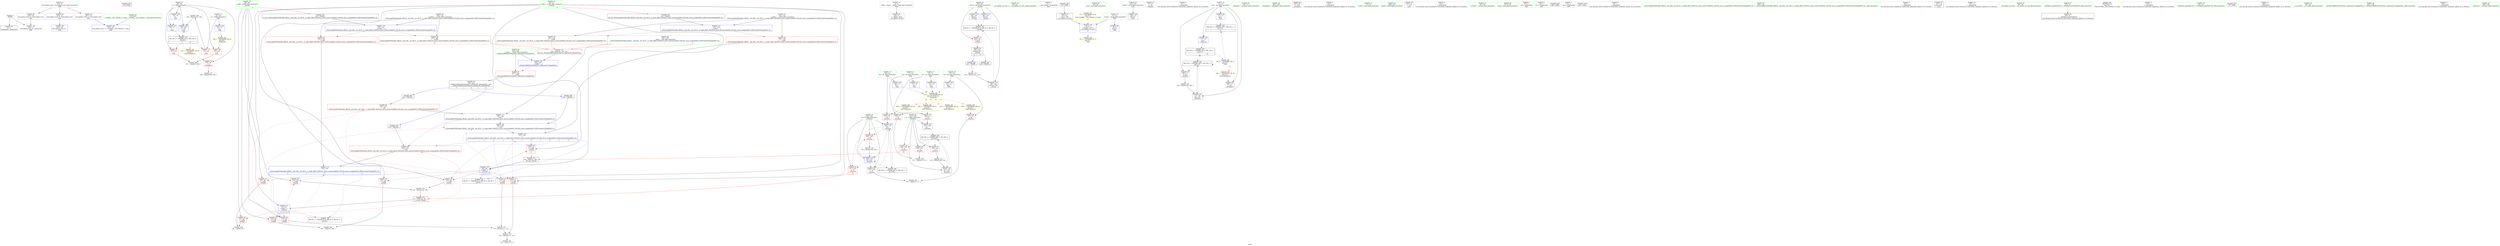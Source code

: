 digraph "SVFG" {
	label="SVFG";

	Node0x56531c5137f0 [shape=record,color=grey,label="{NodeID: 0\nNullPtr}"];
	Node0x56531c5137f0 -> Node0x56531c520cd0[style=solid];
	Node0x56531c5137f0 -> Node0x56531c520680[style=solid];
	Node0x56531c5447a0 [shape=record,color=black,label="{NodeID: 263\n45 = PHI()\n}"];
	Node0x56531c529300 [shape=record,color=grey,label="{NodeID: 180\n234 = Binary(233, 192, )\n}"];
	Node0x56531c529300 -> Node0x56531c525f30[style=solid];
	Node0x56531c51fbb0 [shape=record,color=red,label="{NodeID: 97\n243\<--240\n\<--__t.addr\n_ZSt4moveIRiEONSt16remove_referenceIT_E4typeEOS2_\n}"];
	Node0x56531c51fbb0 -> Node0x56531c521140[style=solid];
	Node0x56531c51da90 [shape=record,color=green,label="{NodeID: 14\n4\<--6\n_ZStL8__ioinit\<--_ZStL8__ioinit_field_insensitive\nGlob }"];
	Node0x56531c51da90 -> Node0x56531c521210[style=solid];
	Node0x56531c524130 [shape=record,color=black,label="{NodeID: 194\nMR_4V_3 = PHI(MR_4V_5, MR_4V_2, MR_4V_4, )\npts\{89 \}\n}"];
	Node0x56531c524130 -> Node0x56531c522070[style=dashed];
	Node0x56531c520920 [shape=record,color=blue,label="{NodeID: 111\n92\<--87\ny.addr\<--y\n_Z3winii\n|{|<s5>5|<s6>5|<s7>5|<s8>5}}"];
	Node0x56531c520920 -> Node0x56531c522620[style=dashed];
	Node0x56531c520920 -> Node0x56531c5226f0[style=dashed];
	Node0x56531c520920 -> Node0x56531c5227c0[style=dashed];
	Node0x56531c520920 -> Node0x56531c522890[style=dashed];
	Node0x56531c520920 -> Node0x56531c533900[style=dashed];
	Node0x56531c520920:s5 -> Node0x56531c522ca0[style=dashed,color=red];
	Node0x56531c520920:s6 -> Node0x56531c522d70[style=dashed,color=red];
	Node0x56531c520920:s7 -> Node0x56531c522e40[style=dashed,color=red];
	Node0x56531c520920:s8 -> Node0x56531c5257e0[style=dashed,color=red];
	Node0x56531c51e890 [shape=record,color=green,label="{NodeID: 28\n60\<--61\n__cxx_global_var_init.1\<--__cxx_global_var_init.1_field_insensitive\n}"];
	Node0x56531c535d10 [shape=record,color=yellow,style=double,label="{NodeID: 208\n24V_1 = ENCHI(MR_24V_0)\npts\{20 \}\nFun[_Z5solvev]}"];
	Node0x56531c535d10 -> Node0x56531c521b90[style=dashed];
	Node0x56531c525cc0 [shape=record,color=blue,label="{NodeID: 125\n161\<--197\nA\<--inc6\n_Z5solvev\n}"];
	Node0x56531c525cc0 -> Node0x56531c534300[style=dashed];
	Node0x56531c51f570 [shape=record,color=green,label="{NodeID: 42\n161\<--162\nA\<--A_field_insensitive\n_Z5solvev\n}"];
	Node0x56531c51f570 -> Node0x56531c522f10[style=solid];
	Node0x56531c51f570 -> Node0x56531c522fe0[style=solid];
	Node0x56531c51f570 -> Node0x56531c5230b0[style=solid];
	Node0x56531c51f570 -> Node0x56531c525980[style=solid];
	Node0x56531c51f570 -> Node0x56531c525cc0[style=solid];
	Node0x56531c521210 [shape=record,color=purple,label="{NodeID: 56\n44\<--4\n\<--_ZStL8__ioinit\n__cxx_global_var_init\n}"];
	Node0x56531c521e00 [shape=record,color=red,label="{NodeID: 70\n204\<--25\n\<--I\n_Z6outputv\n}"];
	Node0x56531c521e00 -> Node0x56531c528e80[style=solid];
	Node0x56531c522960 [shape=record,color=red,label="{NodeID: 84\n142\<--134\n\<--__a.addr\n_ZSt4swapIiENSt9enable_ifIXsr6__and_ISt6__not_ISt15__is_tuple_likeIT_EESt21is_move_constructibleIS3_ESt18is_move_assignableIS3_EEE5valueEvE4typeERS3_SC_\n|{<s0>7}}"];
	Node0x56531c522960:s0 -> Node0x56531c547010[style=solid,color=red];
	Node0x56531c51c530 [shape=record,color=green,label="{NodeID: 1\n7\<--1\n__dso_handle\<--dummyObj\nGlob }"];
	Node0x56531c544870 [shape=record,color=black,label="{NodeID: 264\n63 = PHI()\n}"];
	Node0x56531c544870 -> Node0x56531c520fa0[style=solid];
	Node0x56531c529480 [shape=record,color=grey,label="{NodeID: 181\n178 = cmp(176, 177, )\n}"];
	Node0x56531c51fc80 [shape=record,color=blue,label="{NodeID: 98\n8\<--9\n_ZL2pi\<--\nGlob }"];
	Node0x56531c51db90 [shape=record,color=green,label="{NodeID: 15\n8\<--10\n_ZL2pi\<--_ZL2pi_field_insensitive\nGlob }"];
	Node0x56531c51db90 -> Node0x56531c51fc80[style=solid];
	Node0x56531c51db90 -> Node0x56531c520780[style=solid];
	Node0x56531c524220 [shape=record,color=black,label="{NodeID: 195\nMR_6V_3 = PHI(MR_6V_5, MR_6V_2, MR_6V_5, )\npts\{91 \}\n}"];
	Node0x56531c5209f0 [shape=record,color=blue,label="{NodeID: 112\n88\<--101\nretval\<--\n_Z3winii\n}"];
	Node0x56531c5209f0 -> Node0x56531c524130[style=dashed];
	Node0x56531c51e990 [shape=record,color=green,label="{NodeID: 29\n65\<--66\nacos\<--acos_field_insensitive\n}"];
	Node0x56531c535df0 [shape=record,color=yellow,style=double,label="{NodeID: 209\n26V_1 = ENCHI(MR_26V_0)\npts\{22 \}\nFun[_Z5solvev]}"];
	Node0x56531c535df0 -> Node0x56531c521c60[style=dashed];
	Node0x56531c525d90 [shape=record,color=blue,label="{NodeID: 126\n218\<--15\nretval\<--\nmain\n}"];
	Node0x56531c51f640 [shape=record,color=green,label="{NodeID: 43\n163\<--164\nB\<--B_field_insensitive\n_Z5solvev\n}"];
	Node0x56531c51f640 -> Node0x56531c523180[style=solid];
	Node0x56531c51f640 -> Node0x56531c523250[style=solid];
	Node0x56531c51f640 -> Node0x56531c51fae0[style=solid];
	Node0x56531c51f640 -> Node0x56531c525a50[style=solid];
	Node0x56531c51f640 -> Node0x56531c525bf0[style=solid];
	Node0x56531c5212e0 [shape=record,color=purple,label="{NodeID: 57\n75\<--27\n\<--.str\n_Z5inputv\n}"];
	Node0x56531c521ed0 [shape=record,color=red,label="{NodeID: 71\n225\<--25\n\<--I\nmain\n}"];
	Node0x56531c521ed0 -> Node0x56531c529c00[style=solid];
	Node0x56531c522a30 [shape=record,color=red,label="{NodeID: 85\n151\<--134\n\<--__a.addr\n_ZSt4swapIiENSt9enable_ifIXsr6__and_ISt6__not_ISt15__is_tuple_likeIT_EESt21is_move_constructibleIS3_ESt18is_move_assignableIS3_EEE5valueEvE4typeERS3_SC_\n}"];
	Node0x56531c522a30 -> Node0x56531c525710[style=solid];
	Node0x56531c51c980 [shape=record,color=green,label="{NodeID: 2\n9\<--1\n\<--dummyObj\nCan only get source location for instruction, argument, global var or function.}"];
	Node0x56531c544940 [shape=record,color=black,label="{NodeID: 265\n143 = PHI(238, )\n}"];
	Node0x56531c544940 -> Node0x56531c522ca0[style=solid];
	Node0x56531c529600 [shape=record,color=grey,label="{NodeID: 182\n116 = cmp(115, 15, )\n}"];
	Node0x56531c51fd80 [shape=record,color=blue,label="{NodeID: 99\n11\<--12\nans\<--\nGlob }"];
	Node0x56531c51fd80 -> Node0x56531c523730[style=dashed];
	Node0x56531c51dc90 [shape=record,color=green,label="{NodeID: 16\n11\<--13\nans\<--ans_field_insensitive\nGlob }"];
	Node0x56531c51dc90 -> Node0x56531c521850[style=solid];
	Node0x56531c51dc90 -> Node0x56531c521920[style=solid];
	Node0x56531c51dc90 -> Node0x56531c51fd80[style=solid];
	Node0x56531c51dc90 -> Node0x56531c5258b0[style=solid];
	Node0x56531c51dc90 -> Node0x56531c525b20[style=solid];
	Node0x56531c533900 [shape=record,color=black,label="{NodeID: 196\nMR_8V_3 = PHI(MR_8V_5, MR_8V_2, MR_8V_5, )\npts\{93 \}\n}"];
	Node0x56531c525340 [shape=record,color=blue,label="{NodeID: 113\n88\<--119\nretval\<--\n_Z3winii\n}"];
	Node0x56531c525340 -> Node0x56531c524130[style=dashed];
	Node0x56531c51ea90 [shape=record,color=green,label="{NodeID: 30\n72\<--73\n_Z5inputv\<--_Z5inputv_field_insensitive\n}"];
	Node0x56531c525e60 [shape=record,color=blue,label="{NodeID: 127\n25\<--15\nI\<--\nmain\n}"];
	Node0x56531c525e60 -> Node0x56531c523c30[style=dashed];
	Node0x56531c51f710 [shape=record,color=green,label="{NodeID: 44\n201\<--202\n_Z6outputv\<--_Z6outputv_field_insensitive\n}"];
	Node0x56531c5213b0 [shape=record,color=purple,label="{NodeID: 58\n207\<--29\n\<--.str.2\n_Z6outputv\n}"];
	Node0x56531c521fa0 [shape=record,color=red,label="{NodeID: 72\n233\<--25\n\<--I\nmain\n}"];
	Node0x56531c521fa0 -> Node0x56531c529300[style=solid];
	Node0x56531c522b00 [shape=record,color=red,label="{NodeID: 86\n148\<--136\n\<--__b.addr\n_ZSt4swapIiENSt9enable_ifIXsr6__and_ISt6__not_ISt15__is_tuple_likeIT_EESt21is_move_constructibleIS3_ESt18is_move_assignableIS3_EEE5valueEvE4typeERS3_SC_\n|{<s0>8}}"];
	Node0x56531c522b00:s0 -> Node0x56531c547010[style=solid,color=red];
	Node0x56531c51ca40 [shape=record,color=green,label="{NodeID: 3\n12\<--1\n\<--dummyObj\nCan only get source location for instruction, argument, global var or function.}"];
	Node0x56531c544aa0 [shape=record,color=black,label="{NodeID: 266\n149 = PHI(238, )\n}"];
	Node0x56531c544aa0 -> Node0x56531c522d70[style=solid];
	Node0x56531c529780 [shape=record,color=grey,label="{NodeID: 183\n98 = cmp(96, 97, )\n}"];
	Node0x56531c51fe80 [shape=record,color=blue,label="{NodeID: 100\n14\<--15\nA1\<--\nGlob }"];
	Node0x56531c51fe80 -> Node0x56531c535960[style=dashed];
	Node0x56531c51dd90 [shape=record,color=green,label="{NodeID: 17\n14\<--16\nA1\<--A1_field_insensitive\nGlob }"];
	Node0x56531c51dd90 -> Node0x56531c5219f0[style=solid];
	Node0x56531c51dd90 -> Node0x56531c51fe80[style=solid];
	Node0x56531c533e00 [shape=record,color=black,label="{NodeID: 197\nMR_18V_3 = PHI(MR_18V_4, MR_18V_2, )\npts\{13 \}\n|{|<s1>14}}"];
	Node0x56531c533e00 -> Node0x56531c5300e0[style=dashed];
	Node0x56531c533e00:s1 -> Node0x56531c53a280[style=dashed,color=blue];
	Node0x56531c5253d0 [shape=record,color=blue,label="{NodeID: 114\n88\<--126\nretval\<--lnot\n_Z3winii\n}"];
	Node0x56531c5253d0 -> Node0x56531c524130[style=dashed];
	Node0x56531c51eb90 [shape=record,color=green,label="{NodeID: 31\n77\<--78\nscanf\<--scanf_field_insensitive\n}"];
	Node0x56531c525f30 [shape=record,color=blue,label="{NodeID: 128\n25\<--234\nI\<--inc\nmain\n}"];
	Node0x56531c525f30 -> Node0x56531c523c30[style=dashed];
	Node0x56531c51f810 [shape=record,color=green,label="{NodeID: 45\n209\<--210\nprintf\<--printf_field_insensitive\n}"];
	Node0x56531c521480 [shape=record,color=purple,label="{NodeID: 59\n221\<--31\n\<--.str.3\nmain\n}"];
	Node0x56531c522070 [shape=record,color=red,label="{NodeID: 73\n129\<--88\n\<--retval\n_Z3winii\n}"];
	Node0x56531c522070 -> Node0x56531c521070[style=solid];
	Node0x56531c522bd0 [shape=record,color=red,label="{NodeID: 87\n155\<--136\n\<--__b.addr\n_ZSt4swapIiENSt9enable_ifIXsr6__and_ISt6__not_ISt15__is_tuple_likeIT_EESt21is_move_constructibleIS3_ESt18is_move_assignableIS3_EEE5valueEvE4typeERS3_SC_\n}"];
	Node0x56531c522bd0 -> Node0x56531c5257e0[style=solid];
	Node0x56531c51d330 [shape=record,color=green,label="{NodeID: 4\n15\<--1\n\<--dummyObj\nCan only get source location for instruction, argument, global var or function.}"];
	Node0x56531c546c20 [shape=record,color=black,label="{NodeID: 267\n153 = PHI(238, )\n}"];
	Node0x56531c546c20 -> Node0x56531c522e40[style=solid];
	Node0x56531c529900 [shape=record,color=grey,label="{NodeID: 184\n105 = cmp(103, 104, )\n}"];
	Node0x56531c51ff80 [shape=record,color=blue,label="{NodeID: 101\n17\<--15\nA2\<--\nGlob }"];
	Node0x56531c51ff80 -> Node0x56531c535960[style=dashed];
	Node0x56531c51de90 [shape=record,color=green,label="{NodeID: 18\n17\<--18\nA2\<--A2_field_insensitive\nGlob }"];
	Node0x56531c51de90 -> Node0x56531c521ac0[style=solid];
	Node0x56531c51de90 -> Node0x56531c51ff80[style=solid];
	Node0x56531c534300 [shape=record,color=black,label="{NodeID: 198\nMR_28V_3 = PHI(MR_28V_4, MR_28V_2, )\npts\{162 \}\n}"];
	Node0x56531c534300 -> Node0x56531c522f10[style=dashed];
	Node0x56531c534300 -> Node0x56531c522fe0[style=dashed];
	Node0x56531c534300 -> Node0x56531c5230b0[style=dashed];
	Node0x56531c534300 -> Node0x56531c525cc0[style=dashed];
	Node0x56531c5254a0 [shape=record,color=blue,label="{NodeID: 115\n134\<--132\n__a.addr\<--__a\n_ZSt4swapIiENSt9enable_ifIXsr6__and_ISt6__not_ISt15__is_tuple_likeIT_EESt21is_move_constructibleIS3_ESt18is_move_assignableIS3_EEE5valueEvE4typeERS3_SC_\n}"];
	Node0x56531c5254a0 -> Node0x56531c522960[style=dashed];
	Node0x56531c5254a0 -> Node0x56531c522a30[style=dashed];
	Node0x56531c51ec90 [shape=record,color=green,label="{NodeID: 32\n83\<--84\n_Z3winii\<--_Z3winii_field_insensitive\n}"];
	Node0x56531c526000 [shape=record,color=blue,label="{NodeID: 129\n240\<--239\n__t.addr\<--__t\n_ZSt4moveIRiEONSt16remove_referenceIT_E4typeEOS2_\n}"];
	Node0x56531c526000 -> Node0x56531c51fbb0[style=dashed];
	Node0x56531c51f910 [shape=record,color=green,label="{NodeID: 46\n215\<--216\nmain\<--main_field_insensitive\n}"];
	Node0x56531c521550 [shape=record,color=purple,label="{NodeID: 60\n250\<--33\nllvm.global_ctors_0\<--llvm.global_ctors\nGlob }"];
	Node0x56531c521550 -> Node0x56531c520480[style=solid];
	Node0x56531c522140 [shape=record,color=red,label="{NodeID: 74\n96\<--90\n\<--x.addr\n_Z3winii\n}"];
	Node0x56531c522140 -> Node0x56531c529780[style=solid];
	Node0x56531c522ca0 [shape=record,color=red,label="{NodeID: 88\n146\<--143\n\<--call\n_ZSt4swapIiENSt9enable_ifIXsr6__and_ISt6__not_ISt15__is_tuple_likeIT_EESt21is_move_constructibleIS3_ESt18is_move_assignableIS3_EEE5valueEvE4typeERS3_SC_\n}"];
	Node0x56531c522ca0 -> Node0x56531c525640[style=solid];
	Node0x56531c51d3c0 [shape=record,color=green,label="{NodeID: 5\n27\<--1\n.str\<--dummyObj\nGlob }"];
	Node0x56531c546d60 [shape=record,color=black,label="{NodeID: 268\n182 = PHI(85, )\n}"];
	Node0x56531c529a80 [shape=record,color=grey,label="{NodeID: 185\n171 = cmp(169, 170, )\n}"];
	Node0x56531c520080 [shape=record,color=blue,label="{NodeID: 102\n19\<--15\nB1\<--\nGlob }"];
	Node0x56531c520080 -> Node0x56531c535960[style=dashed];
	Node0x56531c51df90 [shape=record,color=green,label="{NodeID: 19\n19\<--20\nB1\<--B1_field_insensitive\nGlob }"];
	Node0x56531c51df90 -> Node0x56531c521b90[style=solid];
	Node0x56531c51df90 -> Node0x56531c520080[style=solid];
	Node0x56531c534800 [shape=record,color=black,label="{NodeID: 199\nMR_30V_2 = PHI(MR_30V_4, MR_30V_1, )\npts\{164 \}\n}"];
	Node0x56531c534800 -> Node0x56531c525a50[style=dashed];
	Node0x56531c525570 [shape=record,color=blue,label="{NodeID: 116\n136\<--133\n__b.addr\<--__b\n_ZSt4swapIiENSt9enable_ifIXsr6__and_ISt6__not_ISt15__is_tuple_likeIT_EESt21is_move_constructibleIS3_ESt18is_move_assignableIS3_EEE5valueEvE4typeERS3_SC_\n}"];
	Node0x56531c525570 -> Node0x56531c522b00[style=dashed];
	Node0x56531c525570 -> Node0x56531c522bd0[style=dashed];
	Node0x56531c51ed90 [shape=record,color=green,label="{NodeID: 33\n88\<--89\nretval\<--retval_field_insensitive\n_Z3winii\n}"];
	Node0x56531c51ed90 -> Node0x56531c522070[style=solid];
	Node0x56531c51ed90 -> Node0x56531c5209f0[style=solid];
	Node0x56531c51ed90 -> Node0x56531c525340[style=solid];
	Node0x56531c51ed90 -> Node0x56531c5253d0[style=solid];
	Node0x56531c51fa10 [shape=record,color=green,label="{NodeID: 47\n218\<--219\nretval\<--retval_field_insensitive\nmain\n}"];
	Node0x56531c51fa10 -> Node0x56531c525d90[style=solid];
	Node0x56531c521650 [shape=record,color=purple,label="{NodeID: 61\n251\<--33\nllvm.global_ctors_1\<--llvm.global_ctors\nGlob }"];
	Node0x56531c521650 -> Node0x56531c520580[style=solid];
	Node0x56531c522210 [shape=record,color=red,label="{NodeID: 75\n103\<--90\n\<--x.addr\n_Z3winii\n}"];
	Node0x56531c522210 -> Node0x56531c529900[style=solid];
	Node0x56531c528700 [shape=record,color=grey,label="{NodeID: 172\n185 = Binary(184, 186, )\n}"];
	Node0x56531c528700 -> Node0x56531c525b20[style=solid];
	Node0x56531c522d70 [shape=record,color=red,label="{NodeID: 89\n150\<--149\n\<--call1\n_ZSt4swapIiENSt9enable_ifIXsr6__and_ISt6__not_ISt15__is_tuple_likeIT_EESt21is_move_constructibleIS3_ESt18is_move_assignableIS3_EEE5valueEvE4typeERS3_SC_\n}"];
	Node0x56531c522d70 -> Node0x56531c525710[style=solid];
	Node0x56531c51d450 [shape=record,color=green,label="{NodeID: 6\n29\<--1\n.str.2\<--dummyObj\nGlob }"];
	Node0x56531c546e70 [shape=record,color=black,label="{NodeID: 269\n208 = PHI()\n}"];
	Node0x56531c529c00 [shape=record,color=grey,label="{NodeID: 186\n227 = cmp(225, 226, )\n}"];
	Node0x56531c520180 [shape=record,color=blue,label="{NodeID: 103\n21\<--15\nB2\<--\nGlob }"];
	Node0x56531c520180 -> Node0x56531c535960[style=dashed];
	Node0x56531c51e090 [shape=record,color=green,label="{NodeID: 20\n21\<--22\nB2\<--B2_field_insensitive\nGlob }"];
	Node0x56531c51e090 -> Node0x56531c521c60[style=solid];
	Node0x56531c51e090 -> Node0x56531c520180[style=solid];
	Node0x56531c525640 [shape=record,color=blue,label="{NodeID: 117\n138\<--146\n__tmp\<--\n_ZSt4swapIiENSt9enable_ifIXsr6__and_ISt6__not_ISt15__is_tuple_likeIT_EESt21is_move_constructibleIS3_ESt18is_move_assignableIS3_EEE5valueEvE4typeERS3_SC_\n}"];
	Node0x56531c525640 -> Node0x56531c522d70[style=dashed];
	Node0x56531c525640 -> Node0x56531c522e40[style=dashed];
	Node0x56531c51ee60 [shape=record,color=green,label="{NodeID: 34\n90\<--91\nx.addr\<--x.addr_field_insensitive\n_Z3winii\n|{|<s7>5}}"];
	Node0x56531c51ee60 -> Node0x56531c522140[style=solid];
	Node0x56531c51ee60 -> Node0x56531c522210[style=solid];
	Node0x56531c51ee60 -> Node0x56531c5222e0[style=solid];
	Node0x56531c51ee60 -> Node0x56531c5223b0[style=solid];
	Node0x56531c51ee60 -> Node0x56531c522480[style=solid];
	Node0x56531c51ee60 -> Node0x56531c522550[style=solid];
	Node0x56531c51ee60 -> Node0x56531c520850[style=solid];
	Node0x56531c51ee60:s7 -> Node0x56531c547380[style=solid,color=red];
	Node0x56531c520b00 [shape=record,color=green,label="{NodeID: 48\n240\<--241\n__t.addr\<--__t.addr_field_insensitive\n_ZSt4moveIRiEONSt16remove_referenceIT_E4typeEOS2_\n}"];
	Node0x56531c520b00 -> Node0x56531c51fbb0[style=solid];
	Node0x56531c520b00 -> Node0x56531c526000[style=solid];
	Node0x56531c521750 [shape=record,color=purple,label="{NodeID: 62\n252\<--33\nllvm.global_ctors_2\<--llvm.global_ctors\nGlob }"];
	Node0x56531c521750 -> Node0x56531c520680[style=solid];
	Node0x56531c5222e0 [shape=record,color=red,label="{NodeID: 76\n112\<--90\n\<--x.addr\n_Z3winii\n}"];
	Node0x56531c5222e0 -> Node0x56531c529000[style=solid];
	Node0x56531c528880 [shape=record,color=grey,label="{NodeID: 173\n126 = Binary(125, 119, )\n}"];
	Node0x56531c528880 -> Node0x56531c5253d0[style=solid];
	Node0x56531c522e40 [shape=record,color=red,label="{NodeID: 90\n154\<--153\n\<--call2\n_ZSt4swapIiENSt9enable_ifIXsr6__and_ISt6__not_ISt15__is_tuple_likeIT_EESt21is_move_constructibleIS3_ESt18is_move_assignableIS3_EEE5valueEvE4typeERS3_SC_\n}"];
	Node0x56531c522e40 -> Node0x56531c5257e0[style=solid];
	Node0x56531c51d4e0 [shape=record,color=green,label="{NodeID: 7\n31\<--1\n.str.3\<--dummyObj\nGlob }"];
	Node0x56531c546f40 [shape=record,color=black,label="{NodeID: 270\n222 = PHI()\n}"];
	Node0x56531c520280 [shape=record,color=blue,label="{NodeID: 104\n23\<--15\nT\<--\nGlob }"];
	Node0x56531c520280 -> Node0x56531c415eb0[style=dashed];
	Node0x56531c51e190 [shape=record,color=green,label="{NodeID: 21\n23\<--24\nT\<--T_field_insensitive\nGlob }"];
	Node0x56531c51e190 -> Node0x56531c521d30[style=solid];
	Node0x56531c51e190 -> Node0x56531c520280[style=solid];
	Node0x56531c415eb0 [shape=record,color=yellow,style=double,label="{NodeID: 201\n36V_1 = ENCHI(MR_36V_0)\npts\{24 \}\nFun[main]}"];
	Node0x56531c415eb0 -> Node0x56531c521d30[style=dashed];
	Node0x56531c525710 [shape=record,color=blue,label="{NodeID: 118\n151\<--150\n\<--\n_ZSt4swapIiENSt9enable_ifIXsr6__and_ISt6__not_ISt15__is_tuple_likeIT_EESt21is_move_constructibleIS3_ESt18is_move_assignableIS3_EEE5valueEvE4typeERS3_SC_\n|{|<s1>5|<s2>5|<s3>5|<s4>5|<s5>5}}"];
	Node0x56531c525710 -> Node0x56531c522e40[style=dashed];
	Node0x56531c525710:s1 -> Node0x56531c5222e0[style=dashed,color=blue];
	Node0x56531c525710:s2 -> Node0x56531c5223b0[style=dashed,color=blue];
	Node0x56531c525710:s3 -> Node0x56531c522480[style=dashed,color=blue];
	Node0x56531c525710:s4 -> Node0x56531c522550[style=dashed,color=blue];
	Node0x56531c525710:s5 -> Node0x56531c524220[style=dashed,color=blue];
	Node0x56531c51ef30 [shape=record,color=green,label="{NodeID: 35\n92\<--93\ny.addr\<--y.addr_field_insensitive\n_Z3winii\n|{|<s5>5}}"];
	Node0x56531c51ef30 -> Node0x56531c522620[style=solid];
	Node0x56531c51ef30 -> Node0x56531c5226f0[style=solid];
	Node0x56531c51ef30 -> Node0x56531c5227c0[style=solid];
	Node0x56531c51ef30 -> Node0x56531c522890[style=solid];
	Node0x56531c51ef30 -> Node0x56531c520920[style=solid];
	Node0x56531c51ef30:s5 -> Node0x56531c547490[style=solid,color=red];
	Node0x56531c520bd0 [shape=record,color=green,label="{NodeID: 49\n35\<--245\n_GLOBAL__sub_I_blando_2_0.cpp\<--_GLOBAL__sub_I_blando_2_0.cpp_field_insensitive\n}"];
	Node0x56531c520bd0 -> Node0x56531c520580[style=solid];
	Node0x56531c521850 [shape=record,color=red,label="{NodeID: 63\n184\<--11\n\<--ans\n_Z5solvev\n}"];
	Node0x56531c521850 -> Node0x56531c528700[style=solid];
	Node0x56531c5223b0 [shape=record,color=red,label="{NodeID: 77\n114\<--90\n\<--x.addr\n_Z3winii\n}"];
	Node0x56531c5223b0 -> Node0x56531c529180[style=solid];
	Node0x56531c528a00 [shape=record,color=grey,label="{NodeID: 174\n191 = Binary(190, 192, )\n}"];
	Node0x56531c528a00 -> Node0x56531c525bf0[style=solid];
	Node0x56531c522f10 [shape=record,color=red,label="{NodeID: 91\n169\<--161\n\<--A\n_Z5solvev\n}"];
	Node0x56531c522f10 -> Node0x56531c529a80[style=solid];
	Node0x56531c51d570 [shape=record,color=green,label="{NodeID: 8\n34\<--1\n\<--dummyObj\nCan only get source location for instruction, argument, global var or function.}"];
	Node0x56531c547010 [shape=record,color=black,label="{NodeID: 271\n239 = PHI(142, 148, 138, )\n0th arg _ZSt4moveIRiEONSt16remove_referenceIT_E4typeEOS2_ }"];
	Node0x56531c547010 -> Node0x56531c526000[style=solid];
	Node0x56531c5300e0 [shape=record,color=black,label="{NodeID: 188\nMR_18V_4 = PHI(MR_18V_6, MR_18V_3, )\npts\{13 \}\n}"];
	Node0x56531c5300e0 -> Node0x56531c521850[style=dashed];
	Node0x56531c5300e0 -> Node0x56531c525b20[style=dashed];
	Node0x56531c5300e0 -> Node0x56531c5300e0[style=dashed];
	Node0x56531c5300e0 -> Node0x56531c533e00[style=dashed];
	Node0x56531c520380 [shape=record,color=blue,label="{NodeID: 105\n25\<--15\nI\<--\nGlob }"];
	Node0x56531c520380 -> Node0x56531c525e60[style=dashed];
	Node0x56531c51e290 [shape=record,color=green,label="{NodeID: 22\n25\<--26\nI\<--I_field_insensitive\nGlob }"];
	Node0x56531c51e290 -> Node0x56531c521e00[style=solid];
	Node0x56531c51e290 -> Node0x56531c521ed0[style=solid];
	Node0x56531c51e290 -> Node0x56531c521fa0[style=solid];
	Node0x56531c51e290 -> Node0x56531c520380[style=solid];
	Node0x56531c51e290 -> Node0x56531c525e60[style=solid];
	Node0x56531c51e290 -> Node0x56531c525f30[style=solid];
	Node0x56531c5257e0 [shape=record,color=blue,label="{NodeID: 119\n155\<--154\n\<--\n_ZSt4swapIiENSt9enable_ifIXsr6__and_ISt6__not_ISt15__is_tuple_likeIT_EESt21is_move_constructibleIS3_ESt18is_move_assignableIS3_EEE5valueEvE4typeERS3_SC_\n|{<s0>5|<s1>5|<s2>5}}"];
	Node0x56531c5257e0:s0 -> Node0x56531c5227c0[style=dashed,color=blue];
	Node0x56531c5257e0:s1 -> Node0x56531c522890[style=dashed,color=blue];
	Node0x56531c5257e0:s2 -> Node0x56531c533900[style=dashed,color=blue];
	Node0x56531c51f000 [shape=record,color=green,label="{NodeID: 36\n108\<--109\n_ZSt4swapIiENSt9enable_ifIXsr6__and_ISt6__not_ISt15__is_tuple_likeIT_EESt21is_move_constructibleIS3_ESt18is_move_assignableIS3_EEE5valueEvE4typeERS3_SC_\<--_ZSt4swapIiENSt9enable_ifIXsr6__and_ISt6__not_ISt15__is_tuple_likeIT_EESt21is_move_constructibleIS3_ESt18is_move_assignableIS3_EEE5valueEvE4typeERS3_SC__field_insensitive\n}"];
	Node0x56531c520cd0 [shape=record,color=black,label="{NodeID: 50\n2\<--3\ndummyVal\<--dummyVal\n}"];
	Node0x56531c521920 [shape=record,color=red,label="{NodeID: 64\n206\<--11\n\<--ans\n_Z6outputv\n}"];
	Node0x56531c522480 [shape=record,color=red,label="{NodeID: 78\n121\<--90\n\<--x.addr\n_Z3winii\n|{<s0>6}}"];
	Node0x56531c522480:s0 -> Node0x56531c5475a0[style=solid,color=red];
	Node0x56531c528b80 [shape=record,color=grey,label="{NodeID: 175\n197 = Binary(196, 192, )\n}"];
	Node0x56531c528b80 -> Node0x56531c525cc0[style=solid];
	Node0x56531c522fe0 [shape=record,color=red,label="{NodeID: 92\n180\<--161\n\<--A\n_Z5solvev\n|{<s0>10}}"];
	Node0x56531c522fe0:s0 -> Node0x56531c5475a0[style=solid,color=red];
	Node0x56531c51d600 [shape=record,color=green,label="{NodeID: 9\n64\<--1\n\<--dummyObj\nCan only get source location for instruction, argument, global var or function.}"];
	Node0x56531c547380 [shape=record,color=black,label="{NodeID: 272\n132 = PHI(90, )\n0th arg _ZSt4swapIiENSt9enable_ifIXsr6__and_ISt6__not_ISt15__is_tuple_likeIT_EESt21is_move_constructibleIS3_ESt18is_move_assignableIS3_EEE5valueEvE4typeERS3_SC_ }"];
	Node0x56531c547380 -> Node0x56531c5254a0[style=solid];
	Node0x56531c520480 [shape=record,color=blue,label="{NodeID: 106\n250\<--34\nllvm.global_ctors_0\<--\nGlob }"];
	Node0x56531c51e390 [shape=record,color=green,label="{NodeID: 23\n33\<--37\nllvm.global_ctors\<--llvm.global_ctors_field_insensitive\nGlob }"];
	Node0x56531c51e390 -> Node0x56531c521550[style=solid];
	Node0x56531c51e390 -> Node0x56531c521650[style=solid];
	Node0x56531c51e390 -> Node0x56531c521750[style=solid];
	Node0x56531c5258b0 [shape=record,color=blue,label="{NodeID: 120\n11\<--12\nans\<--\n_Z5solvev\n}"];
	Node0x56531c5258b0 -> Node0x56531c533e00[style=dashed];
	Node0x56531c51f100 [shape=record,color=green,label="{NodeID: 37\n134\<--135\n__a.addr\<--__a.addr_field_insensitive\n_ZSt4swapIiENSt9enable_ifIXsr6__and_ISt6__not_ISt15__is_tuple_likeIT_EESt21is_move_constructibleIS3_ESt18is_move_assignableIS3_EEE5valueEvE4typeERS3_SC_\n}"];
	Node0x56531c51f100 -> Node0x56531c522960[style=solid];
	Node0x56531c51f100 -> Node0x56531c522a30[style=solid];
	Node0x56531c51f100 -> Node0x56531c5254a0[style=solid];
	Node0x56531c520dd0 [shape=record,color=black,label="{NodeID: 51\n217\<--15\nmain_ret\<--\nmain\n}"];
	Node0x56531c5219f0 [shape=record,color=red,label="{NodeID: 65\n166\<--14\n\<--A1\n_Z5solvev\n}"];
	Node0x56531c5219f0 -> Node0x56531c525980[style=solid];
	Node0x56531c522550 [shape=record,color=red,label="{NodeID: 79\n123\<--90\n\<--x.addr\n_Z3winii\n}"];
	Node0x56531c522550 -> Node0x56531c528d00[style=solid];
	Node0x56531c53a120 [shape=record,color=yellow,style=double,label="{NodeID: 259\n2V_2 = CSCHI(MR_2V_1)\npts\{10 \}\nCS[]}"];
	Node0x56531c528d00 [shape=record,color=grey,label="{NodeID: 176\n124 = Binary(122, 123, )\n|{<s0>6}}"];
	Node0x56531c528d00:s0 -> Node0x56531c5476f0[style=solid,color=red];
	Node0x56531c5230b0 [shape=record,color=red,label="{NodeID: 93\n196\<--161\n\<--A\n_Z5solvev\n}"];
	Node0x56531c5230b0 -> Node0x56531c528b80[style=solid];
	Node0x56531c51d690 [shape=record,color=green,label="{NodeID: 10\n101\<--1\n\<--dummyObj\nCan only get source location for instruction, argument, global var or function.}"];
	Node0x56531c547490 [shape=record,color=black,label="{NodeID: 273\n133 = PHI(92, )\n1st arg _ZSt4swapIiENSt9enable_ifIXsr6__and_ISt6__not_ISt15__is_tuple_likeIT_EESt21is_move_constructibleIS3_ESt18is_move_assignableIS3_EEE5valueEvE4typeERS3_SC_ }"];
	Node0x56531c547490 -> Node0x56531c525570[style=solid];
	Node0x56531c520580 [shape=record,color=blue,label="{NodeID: 107\n251\<--35\nllvm.global_ctors_1\<--_GLOBAL__sub_I_blando_2_0.cpp\nGlob }"];
	Node0x56531c51e490 [shape=record,color=green,label="{NodeID: 24\n38\<--39\n__cxx_global_var_init\<--__cxx_global_var_init_field_insensitive\n}"];
	Node0x56531c535960 [shape=record,color=yellow,style=double,label="{NodeID: 204\n41V_1 = ENCHI(MR_41V_0)\npts\{16 18 20 22 \}\nFun[main]|{<s0>14|<s1>14|<s2>14|<s3>14}}"];
	Node0x56531c535960:s0 -> Node0x56531c535b50[style=dashed,color=red];
	Node0x56531c535960:s1 -> Node0x56531c535c30[style=dashed,color=red];
	Node0x56531c535960:s2 -> Node0x56531c535d10[style=dashed,color=red];
	Node0x56531c535960:s3 -> Node0x56531c535df0[style=dashed,color=red];
	Node0x56531c525980 [shape=record,color=blue,label="{NodeID: 121\n161\<--166\nA\<--\n_Z5solvev\n}"];
	Node0x56531c525980 -> Node0x56531c534300[style=dashed];
	Node0x56531c51f1d0 [shape=record,color=green,label="{NodeID: 38\n136\<--137\n__b.addr\<--__b.addr_field_insensitive\n_ZSt4swapIiENSt9enable_ifIXsr6__and_ISt6__not_ISt15__is_tuple_likeIT_EESt21is_move_constructibleIS3_ESt18is_move_assignableIS3_EEE5valueEvE4typeERS3_SC_\n}"];
	Node0x56531c51f1d0 -> Node0x56531c522b00[style=solid];
	Node0x56531c51f1d0 -> Node0x56531c522bd0[style=solid];
	Node0x56531c51f1d0 -> Node0x56531c525570[style=solid];
	Node0x56531c520ea0 [shape=record,color=black,label="{NodeID: 52\n46\<--47\n\<--_ZNSt8ios_base4InitD1Ev\nCan only get source location for instruction, argument, global var or function.}"];
	Node0x56531c521ac0 [shape=record,color=red,label="{NodeID: 66\n170\<--17\n\<--A2\n_Z5solvev\n}"];
	Node0x56531c521ac0 -> Node0x56531c529a80[style=solid];
	Node0x56531c5392b0 [shape=record,color=yellow,style=double,label="{NodeID: 246\nRETMU(2V_2)\npts\{10 \}\nFun[_GLOBAL__sub_I_blando_2_0.cpp]}"];
	Node0x56531c522620 [shape=record,color=red,label="{NodeID: 80\n97\<--92\n\<--y.addr\n_Z3winii\n}"];
	Node0x56531c522620 -> Node0x56531c529780[style=solid];
	Node0x56531c53a280 [shape=record,color=yellow,style=double,label="{NodeID: 260\n18V_3 = CSCHI(MR_18V_2)\npts\{13 \}\nCS[]|{|<s1>15}}"];
	Node0x56531c53a280 -> Node0x56531c523730[style=dashed];
	Node0x56531c53a280:s1 -> Node0x56531c536f50[style=dashed,color=red];
	Node0x56531c528e80 [shape=record,color=grey,label="{NodeID: 177\n205 = Binary(204, 192, )\n}"];
	Node0x56531c523180 [shape=record,color=red,label="{NodeID: 94\n176\<--163\n\<--B\n_Z5solvev\n}"];
	Node0x56531c523180 -> Node0x56531c529480[style=solid];
	Node0x56531c51d790 [shape=record,color=green,label="{NodeID: 11\n119\<--1\n\<--dummyObj\nCan only get source location for instruction, argument, global var or function.}"];
	Node0x56531c5475a0 [shape=record,color=black,label="{NodeID: 274\n86 = PHI(121, 180, )\n0th arg _Z3winii }"];
	Node0x56531c5475a0 -> Node0x56531c520850[style=solid];
	Node0x56531c520680 [shape=record,color=blue, style = dotted,label="{NodeID: 108\n252\<--3\nllvm.global_ctors_2\<--dummyVal\nGlob }"];
	Node0x56531c51e590 [shape=record,color=green,label="{NodeID: 25\n42\<--43\n_ZNSt8ios_base4InitC1Ev\<--_ZNSt8ios_base4InitC1Ev_field_insensitive\n}"];
	Node0x56531c525a50 [shape=record,color=blue,label="{NodeID: 122\n163\<--173\nB\<--\n_Z5solvev\n}"];
	Node0x56531c525a50 -> Node0x56531c523180[style=dashed];
	Node0x56531c525a50 -> Node0x56531c523250[style=dashed];
	Node0x56531c525a50 -> Node0x56531c51fae0[style=dashed];
	Node0x56531c525a50 -> Node0x56531c525bf0[style=dashed];
	Node0x56531c525a50 -> Node0x56531c534800[style=dashed];
	Node0x56531c51f2a0 [shape=record,color=green,label="{NodeID: 39\n138\<--139\n__tmp\<--__tmp_field_insensitive\n_ZSt4swapIiENSt9enable_ifIXsr6__and_ISt6__not_ISt15__is_tuple_likeIT_EESt21is_move_constructibleIS3_ESt18is_move_assignableIS3_EEE5valueEvE4typeERS3_SC_\n|{|<s1>9}}"];
	Node0x56531c51f2a0 -> Node0x56531c525640[style=solid];
	Node0x56531c51f2a0:s1 -> Node0x56531c547010[style=solid,color=red];
	Node0x56531c536f50 [shape=record,color=yellow,style=double,label="{NodeID: 219\n18V_1 = ENCHI(MR_18V_0)\npts\{13 \}\nFun[_Z6outputv]}"];
	Node0x56531c536f50 -> Node0x56531c521920[style=dashed];
	Node0x56531c520fa0 [shape=record,color=black,label="{NodeID: 53\n67\<--63\nconv\<--call\n__cxx_global_var_init.1\n}"];
	Node0x56531c520fa0 -> Node0x56531c520780[style=solid];
	Node0x56531c521b90 [shape=record,color=red,label="{NodeID: 67\n173\<--19\n\<--B1\n_Z5solvev\n}"];
	Node0x56531c521b90 -> Node0x56531c525a50[style=solid];
	Node0x56531c5226f0 [shape=record,color=red,label="{NodeID: 81\n104\<--92\n\<--y.addr\n_Z3winii\n}"];
	Node0x56531c5226f0 -> Node0x56531c529900[style=solid];
	Node0x56531c2fe090 [shape=record,color=black,label="{NodeID: 261\n76 = PHI()\n}"];
	Node0x56531c529000 [shape=record,color=grey,label="{NodeID: 178\n113 = Binary(111, 112, )\n}"];
	Node0x56531c529000 -> Node0x56531c529180[style=solid];
	Node0x56531c523250 [shape=record,color=red,label="{NodeID: 95\n181\<--163\n\<--B\n_Z5solvev\n|{<s0>10}}"];
	Node0x56531c523250:s0 -> Node0x56531c5476f0[style=solid,color=red];
	Node0x56531c51d890 [shape=record,color=green,label="{NodeID: 12\n186\<--1\n\<--dummyObj\nCan only get source location for instruction, argument, global var or function.}"];
	Node0x56531c5476f0 [shape=record,color=black,label="{NodeID: 275\n87 = PHI(124, 181, )\n1st arg _Z3winii }"];
	Node0x56531c5476f0 -> Node0x56531c520920[style=solid];
	Node0x56531c523730 [shape=record,color=black,label="{NodeID: 192\nMR_18V_2 = PHI(MR_18V_3, MR_18V_1, )\npts\{13 \}\n|{<s0>14}}"];
	Node0x56531c523730:s0 -> Node0x56531c5258b0[style=dashed,color=red];
	Node0x56531c520780 [shape=record,color=blue,label="{NodeID: 109\n8\<--67\n_ZL2pi\<--conv\n__cxx_global_var_init.1\n|{<s0>17}}"];
	Node0x56531c520780:s0 -> Node0x56531c53a120[style=dashed,color=blue];
	Node0x56531c51e690 [shape=record,color=green,label="{NodeID: 26\n48\<--49\n__cxa_atexit\<--__cxa_atexit_field_insensitive\n}"];
	Node0x56531c535b50 [shape=record,color=yellow,style=double,label="{NodeID: 206\n20V_1 = ENCHI(MR_20V_0)\npts\{16 \}\nFun[_Z5solvev]}"];
	Node0x56531c535b50 -> Node0x56531c5219f0[style=dashed];
	Node0x56531c525b20 [shape=record,color=blue,label="{NodeID: 123\n11\<--185\nans\<--inc\n_Z5solvev\n}"];
	Node0x56531c525b20 -> Node0x56531c5300e0[style=dashed];
	Node0x56531c51f370 [shape=record,color=green,label="{NodeID: 40\n144\<--145\n_ZSt4moveIRiEONSt16remove_referenceIT_E4typeEOS2_\<--_ZSt4moveIRiEONSt16remove_referenceIT_E4typeEOS2__field_insensitive\n}"];
	Node0x56531c537060 [shape=record,color=yellow,style=double,label="{NodeID: 220\n33V_1 = ENCHI(MR_33V_0)\npts\{26 \}\nFun[_Z6outputv]}"];
	Node0x56531c537060 -> Node0x56531c521e00[style=dashed];
	Node0x56531c521070 [shape=record,color=black,label="{NodeID: 54\n85\<--129\n_Z3winii_ret\<--\n_Z3winii\n|{<s0>6|<s1>10}}"];
	Node0x56531c521070:s0 -> Node0x56531c545030[style=solid,color=blue];
	Node0x56531c521070:s1 -> Node0x56531c546d60[style=solid,color=blue];
	Node0x56531c521c60 [shape=record,color=red,label="{NodeID: 68\n177\<--21\n\<--B2\n_Z5solvev\n}"];
	Node0x56531c521c60 -> Node0x56531c529480[style=solid];
	Node0x56531c5227c0 [shape=record,color=red,label="{NodeID: 82\n111\<--92\n\<--y.addr\n_Z3winii\n}"];
	Node0x56531c5227c0 -> Node0x56531c529000[style=solid];
	Node0x56531c545030 [shape=record,color=black,label="{NodeID: 262\n125 = PHI(85, )\n}"];
	Node0x56531c545030 -> Node0x56531c528880[style=solid];
	Node0x56531c529180 [shape=record,color=grey,label="{NodeID: 179\n115 = Binary(113, 114, )\n}"];
	Node0x56531c529180 -> Node0x56531c529600[style=solid];
	Node0x56531c51fae0 [shape=record,color=red,label="{NodeID: 96\n190\<--163\n\<--B\n_Z5solvev\n}"];
	Node0x56531c51fae0 -> Node0x56531c528a00[style=solid];
	Node0x56531c51d990 [shape=record,color=green,label="{NodeID: 13\n192\<--1\n\<--dummyObj\nCan only get source location for instruction, argument, global var or function.}"];
	Node0x56531c523c30 [shape=record,color=black,label="{NodeID: 193\nMR_33V_3 = PHI(MR_33V_4, MR_33V_2, )\npts\{26 \}\n|{|<s3>15}}"];
	Node0x56531c523c30 -> Node0x56531c521ed0[style=dashed];
	Node0x56531c523c30 -> Node0x56531c521fa0[style=dashed];
	Node0x56531c523c30 -> Node0x56531c525f30[style=dashed];
	Node0x56531c523c30:s3 -> Node0x56531c537060[style=dashed,color=red];
	Node0x56531c520850 [shape=record,color=blue,label="{NodeID: 110\n90\<--86\nx.addr\<--x\n_Z3winii\n|{|<s7>5|<s8>5|<s9>5}}"];
	Node0x56531c520850 -> Node0x56531c522140[style=dashed];
	Node0x56531c520850 -> Node0x56531c522210[style=dashed];
	Node0x56531c520850 -> Node0x56531c5222e0[style=dashed];
	Node0x56531c520850 -> Node0x56531c5223b0[style=dashed];
	Node0x56531c520850 -> Node0x56531c522480[style=dashed];
	Node0x56531c520850 -> Node0x56531c522550[style=dashed];
	Node0x56531c520850 -> Node0x56531c524220[style=dashed];
	Node0x56531c520850:s7 -> Node0x56531c522ca0[style=dashed,color=red];
	Node0x56531c520850:s8 -> Node0x56531c522d70[style=dashed,color=red];
	Node0x56531c520850:s9 -> Node0x56531c525710[style=dashed,color=red];
	Node0x56531c51e790 [shape=record,color=green,label="{NodeID: 27\n47\<--53\n_ZNSt8ios_base4InitD1Ev\<--_ZNSt8ios_base4InitD1Ev_field_insensitive\n}"];
	Node0x56531c51e790 -> Node0x56531c520ea0[style=solid];
	Node0x56531c535c30 [shape=record,color=yellow,style=double,label="{NodeID: 207\n22V_1 = ENCHI(MR_22V_0)\npts\{18 \}\nFun[_Z5solvev]}"];
	Node0x56531c535c30 -> Node0x56531c521ac0[style=dashed];
	Node0x56531c525bf0 [shape=record,color=blue,label="{NodeID: 124\n163\<--191\nB\<--inc4\n_Z5solvev\n}"];
	Node0x56531c525bf0 -> Node0x56531c523180[style=dashed];
	Node0x56531c525bf0 -> Node0x56531c523250[style=dashed];
	Node0x56531c525bf0 -> Node0x56531c51fae0[style=dashed];
	Node0x56531c525bf0 -> Node0x56531c525bf0[style=dashed];
	Node0x56531c525bf0 -> Node0x56531c534800[style=dashed];
	Node0x56531c51f470 [shape=record,color=green,label="{NodeID: 41\n158\<--159\n_Z5solvev\<--_Z5solvev_field_insensitive\n}"];
	Node0x56531c537140 [shape=record,color=yellow,style=double,label="{NodeID: 221\n2V_1 = ENCHI(MR_2V_0)\npts\{10 \}\nFun[_GLOBAL__sub_I_blando_2_0.cpp]|{<s0>17}}"];
	Node0x56531c537140:s0 -> Node0x56531c520780[style=dashed,color=red];
	Node0x56531c521140 [shape=record,color=black,label="{NodeID: 55\n238\<--243\n_ZSt4moveIRiEONSt16remove_referenceIT_E4typeEOS2__ret\<--\n_ZSt4moveIRiEONSt16remove_referenceIT_E4typeEOS2_\n|{<s0>7|<s1>8|<s2>9}}"];
	Node0x56531c521140:s0 -> Node0x56531c544940[style=solid,color=blue];
	Node0x56531c521140:s1 -> Node0x56531c544aa0[style=solid,color=blue];
	Node0x56531c521140:s2 -> Node0x56531c546c20[style=solid,color=blue];
	Node0x56531c521d30 [shape=record,color=red,label="{NodeID: 69\n226\<--23\n\<--T\nmain\n}"];
	Node0x56531c521d30 -> Node0x56531c529c00[style=solid];
	Node0x56531c522890 [shape=record,color=red,label="{NodeID: 83\n122\<--92\n\<--y.addr\n_Z3winii\n}"];
	Node0x56531c522890 -> Node0x56531c528d00[style=solid];
}

